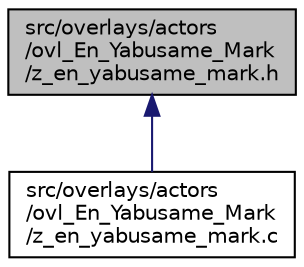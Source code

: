 digraph "src/overlays/actors/ovl_En_Yabusame_Mark/z_en_yabusame_mark.h"
{
 // LATEX_PDF_SIZE
  edge [fontname="Helvetica",fontsize="10",labelfontname="Helvetica",labelfontsize="10"];
  node [fontname="Helvetica",fontsize="10",shape=record];
  Node1 [label="src/overlays/actors\l/ovl_En_Yabusame_Mark\l/z_en_yabusame_mark.h",height=0.2,width=0.4,color="black", fillcolor="grey75", style="filled", fontcolor="black",tooltip=" "];
  Node1 -> Node2 [dir="back",color="midnightblue",fontsize="10",style="solid",fontname="Helvetica"];
  Node2 [label="src/overlays/actors\l/ovl_En_Yabusame_Mark\l/z_en_yabusame_mark.c",height=0.2,width=0.4,color="black", fillcolor="white", style="filled",URL="$dc/d32/z__en__yabusame__mark_8c.html",tooltip=" "];
}
